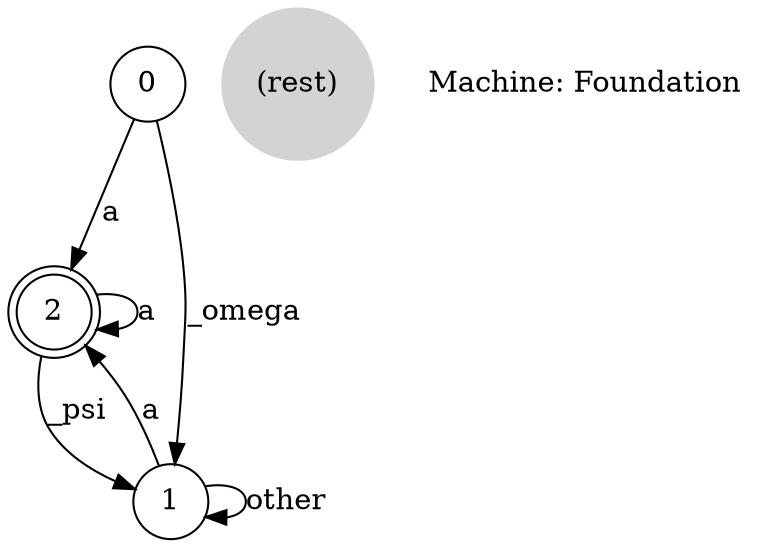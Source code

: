 digraph automata_0 {
	size ="8.5, 11";
	node [shape = circle];
	0"(rest)" [ style = filled, color=lightgrey ];
	2 [ shape = doublecircle ];
	0 -> 2 [ label = "a " ];
	0 -> 1 [ label = "_omega " ];
	1 -> 2 [ label = "a " ];
	1 -> 1 [ label = "other " ];
	2 -> 2 [ label = "a " ];
	2 -> 1 [ label = "_psi " ];
	"Machine: Foundation" [ shape = plaintext ];
}
